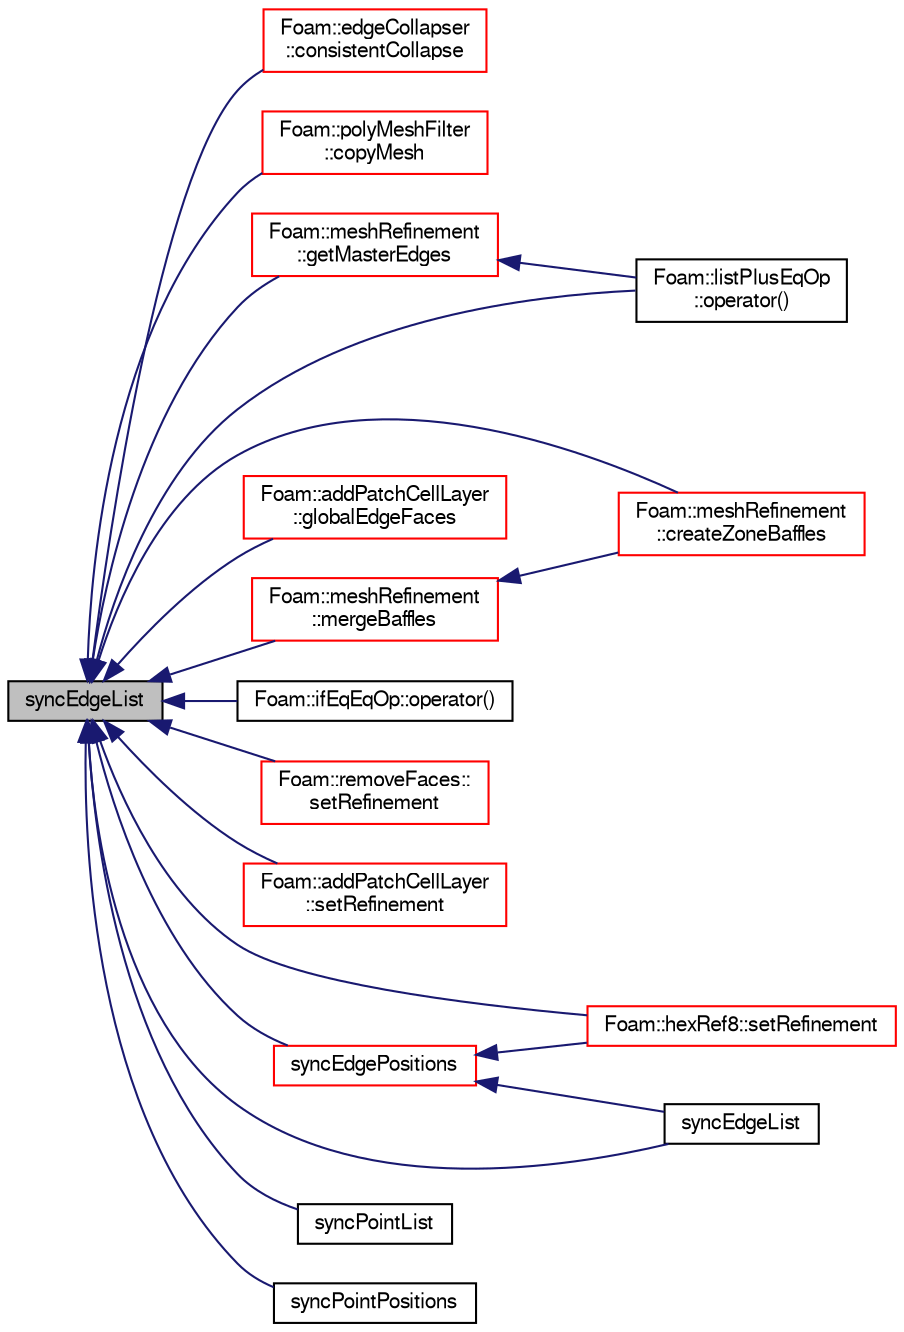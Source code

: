 digraph "syncEdgeList"
{
  bgcolor="transparent";
  edge [fontname="FreeSans",fontsize="10",labelfontname="FreeSans",labelfontsize="10"];
  node [fontname="FreeSans",fontsize="10",shape=record];
  rankdir="LR";
  Node1608 [label="syncEdgeList",height=0.2,width=0.4,color="black", fillcolor="grey75", style="filled", fontcolor="black"];
  Node1608 -> Node1609 [dir="back",color="midnightblue",fontsize="10",style="solid",fontname="FreeSans"];
  Node1609 [label="Foam::edgeCollapser\l::consistentCollapse",height=0.2,width=0.4,color="red",URL="$a21642.html#a7e2bf473b4c7a583afaf66ea4927f247",tooltip="Ensure that the collapse is parallel consistent and update. "];
  Node1608 -> Node1612 [dir="back",color="midnightblue",fontsize="10",style="solid",fontname="FreeSans"];
  Node1612 [label="Foam::polyMeshFilter\l::copyMesh",height=0.2,width=0.4,color="red",URL="$a21598.html#a6d46f578539dd45f89a6ea89738c75b5",tooltip="Return a copy of an fvMesh. "];
  Node1608 -> Node1614 [dir="back",color="midnightblue",fontsize="10",style="solid",fontname="FreeSans"];
  Node1614 [label="Foam::meshRefinement\l::createZoneBaffles",height=0.2,width=0.4,color="red",URL="$a24662.html#a79af0bcc267d8fda8b3f4e683cac915b",tooltip="Create baffles for faces straddling zoned surfaces. Return. "];
  Node1608 -> Node1617 [dir="back",color="midnightblue",fontsize="10",style="solid",fontname="FreeSans"];
  Node1617 [label="Foam::meshRefinement\l::getMasterEdges",height=0.2,width=0.4,color="red",URL="$a24662.html#ab5eff13c92babee0ba0af3caec1d7e87",tooltip="Determine master edge for subset of edges. If coupled. "];
  Node1617 -> Node1627 [dir="back",color="midnightblue",fontsize="10",style="solid",fontname="FreeSans"];
  Node1627 [label="Foam::listPlusEqOp\l::operator()",height=0.2,width=0.4,color="black",URL="$a24626.html#a2bca5855a51bffee2f0fe2aacc4aba10"];
  Node1608 -> Node1633 [dir="back",color="midnightblue",fontsize="10",style="solid",fontname="FreeSans"];
  Node1633 [label="Foam::addPatchCellLayer\l::globalEdgeFaces",height=0.2,width=0.4,color="red",URL="$a21626.html#aeea8524ff2d092f53488dd1cb593c58e",tooltip="Per patch edge the pp faces (in global indices) using it. Uses. "];
  Node1608 -> Node1630 [dir="back",color="midnightblue",fontsize="10",style="solid",fontname="FreeSans"];
  Node1630 [label="Foam::meshRefinement\l::mergeBaffles",height=0.2,width=0.4,color="red",URL="$a24662.html#aa959f1ef1377d3a4eaac5ff099280e50",tooltip="Merge baffles. Gets pairs of faces. "];
  Node1630 -> Node1614 [dir="back",color="midnightblue",fontsize="10",style="solid",fontname="FreeSans"];
  Node1608 -> Node1627 [dir="back",color="midnightblue",fontsize="10",style="solid",fontname="FreeSans"];
  Node1608 -> Node1640 [dir="back",color="midnightblue",fontsize="10",style="solid",fontname="FreeSans"];
  Node1640 [label="Foam::ifEqEqOp::operator()",height=0.2,width=0.4,color="black",URL="$a21650.html#a11b523ea721588ff21a031254c7eb98b"];
  Node1608 -> Node1641 [dir="back",color="midnightblue",fontsize="10",style="solid",fontname="FreeSans"];
  Node1641 [label="Foam::removeFaces::\lsetRefinement",height=0.2,width=0.4,color="red",URL="$a21702.html#aa64a3bc5eb9317256be6646095e690d9",tooltip="Play commands into polyTopoChange to remove faces. "];
  Node1608 -> Node1652 [dir="back",color="midnightblue",fontsize="10",style="solid",fontname="FreeSans"];
  Node1652 [label="Foam::addPatchCellLayer\l::setRefinement",height=0.2,width=0.4,color="red",URL="$a21626.html#a9488cb0518f21b76444c508cc9658d64",tooltip="Play commands into polyTopoChange to create layers on top. "];
  Node1608 -> Node1655 [dir="back",color="midnightblue",fontsize="10",style="solid",fontname="FreeSans"];
  Node1655 [label="Foam::hexRef8::setRefinement",height=0.2,width=0.4,color="red",URL="$a21654.html#a59cb8a999be096950b6cc4f7c457426b",tooltip="Insert refinement. All selected cells will be split into 8. "];
  Node1608 -> Node1656 [dir="back",color="midnightblue",fontsize="10",style="solid",fontname="FreeSans"];
  Node1656 [label="syncEdgeList",height=0.2,width=0.4,color="black",URL="$a27502.html#a967a4c5365876f7e4796d55e52fb2c69",tooltip="Synchronize values on all mesh edges. "];
  Node1608 -> Node1657 [dir="back",color="midnightblue",fontsize="10",style="solid",fontname="FreeSans"];
  Node1657 [label="syncEdgePositions",height=0.2,width=0.4,color="red",URL="$a27502.html#a6b6d5805ee5c869b4bb7c42840c3e982",tooltip="Synchronize locations on all mesh edges. "];
  Node1657 -> Node1655 [dir="back",color="midnightblue",fontsize="10",style="solid",fontname="FreeSans"];
  Node1657 -> Node1656 [dir="back",color="midnightblue",fontsize="10",style="solid",fontname="FreeSans"];
  Node1608 -> Node1659 [dir="back",color="midnightblue",fontsize="10",style="solid",fontname="FreeSans"];
  Node1659 [label="syncPointList",height=0.2,width=0.4,color="black",URL="$a27502.html#a334197e1b70d6e0b87da5cb827940dd4",tooltip="Synchronize values on selected mesh points. "];
  Node1608 -> Node1660 [dir="back",color="midnightblue",fontsize="10",style="solid",fontname="FreeSans"];
  Node1660 [label="syncPointPositions",height=0.2,width=0.4,color="black",URL="$a27502.html#ad2aceddaa2539cfd10c8c875d6a5ac50",tooltip="Synchronize locations on selected mesh points. "];
}
